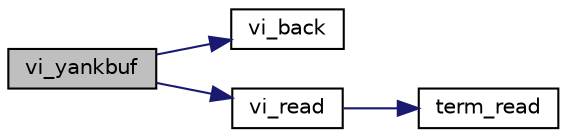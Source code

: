digraph "vi_yankbuf"
{
 // INTERACTIVE_SVG=YES
 // LATEX_PDF_SIZE
  edge [fontname="Helvetica",fontsize="10",labelfontname="Helvetica",labelfontsize="10"];
  node [fontname="Helvetica",fontsize="10",shape=record];
  rankdir="LR";
  Node1 [label="vi_yankbuf",height=0.2,width=0.4,color="black", fillcolor="grey75", style="filled", fontcolor="black",tooltip=" "];
  Node1 -> Node2 [color="midnightblue",fontsize="10",style="solid",fontname="Helvetica"];
  Node2 [label="vi_back",height=0.2,width=0.4,color="black", fillcolor="white", style="filled",URL="$vi_8c.html#a030064769b5856a5d3dd0250376877c3",tooltip=" "];
  Node1 -> Node3 [color="midnightblue",fontsize="10",style="solid",fontname="Helvetica"];
  Node3 [label="vi_read",height=0.2,width=0.4,color="black", fillcolor="white", style="filled",URL="$vi_8c.html#a85845915d01f90641f8bba816758c1e2",tooltip=" "];
  Node3 -> Node4 [color="midnightblue",fontsize="10",style="solid",fontname="Helvetica"];
  Node4 [label="term_read",height=0.2,width=0.4,color="black", fillcolor="white", style="filled",URL="$term_8c.html#ab37222c9b84980b0492b34d0a4e32f12",tooltip=" "];
}

